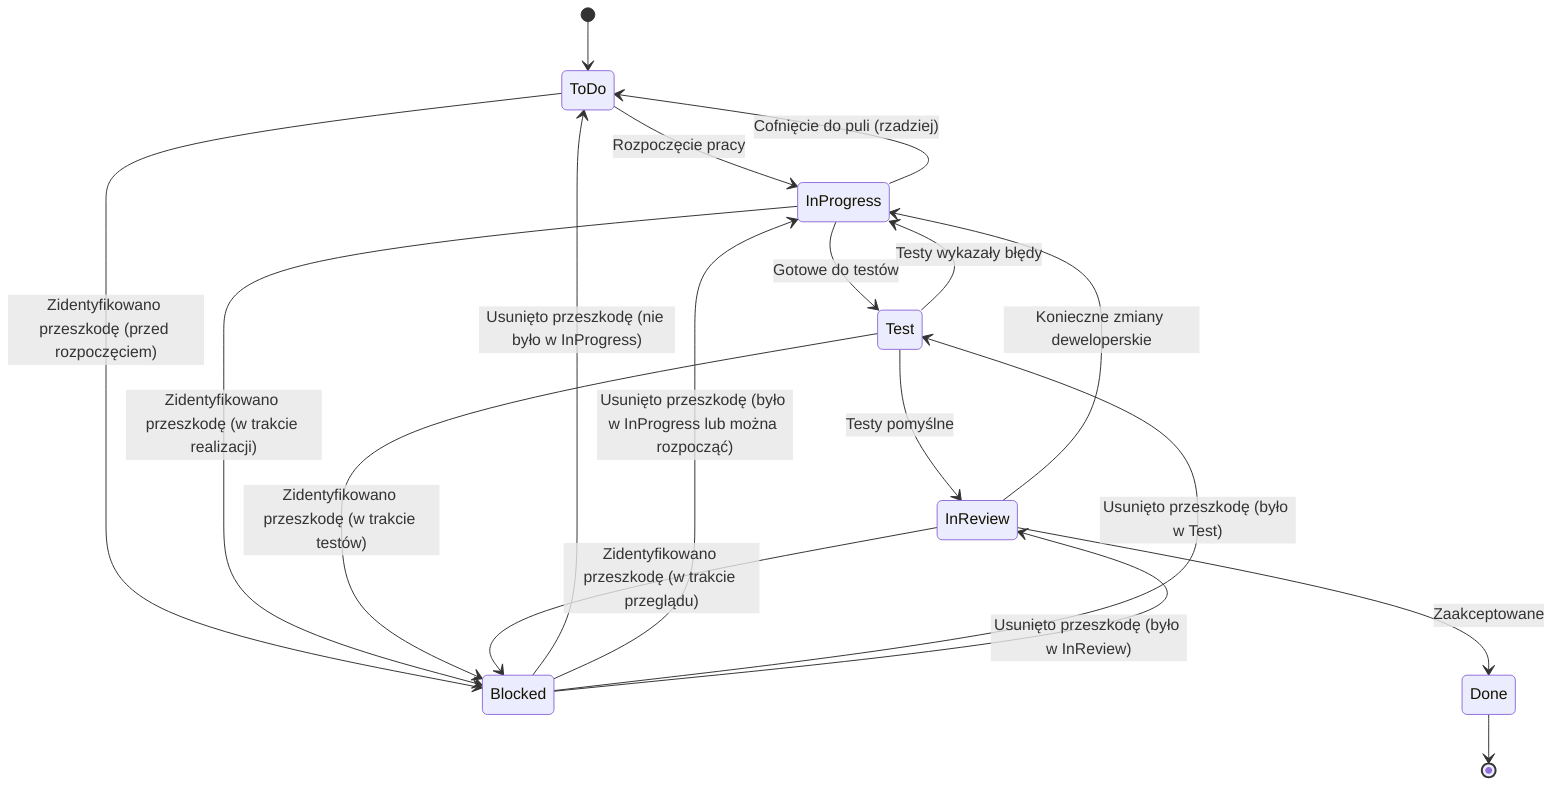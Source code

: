 stateDiagram-v2
    [*] --> ToDo

    ToDo --> InProgress: Rozpoczęcie pracy
    ToDo --> Blocked: Zidentyfikowano przeszkodę (przed rozpoczęciem)

    Blocked --> ToDo: Usunięto przeszkodę (nie było w InProgress)
    Blocked --> InProgress: Usunięto przeszkodę (było w InProgress lub można rozpocząć)
    Blocked --> Test: Usunięto przeszkodę (było w Test)
    Blocked --> InReview: Usunięto przeszkodę (było w InReview)

    InProgress --> Test: Gotowe do testów
    InProgress --> Blocked: Zidentyfikowano przeszkodę (w trakcie realizacji)
    InProgress --> ToDo: Cofnięcie do puli (rzadziej)

    Test --> InReview: Testy pomyślne
    Test --> InProgress: Testy wykazały błędy
    Test --> Blocked: Zidentyfikowano przeszkodę (w trakcie testów)

    InReview --> Done: Zaakceptowane
    InReview --> InProgress: Konieczne zmiany deweloperskie
    InReview --> Blocked: Zidentyfikowano przeszkodę (w trakcie przeglądu)

    Done --> [*]